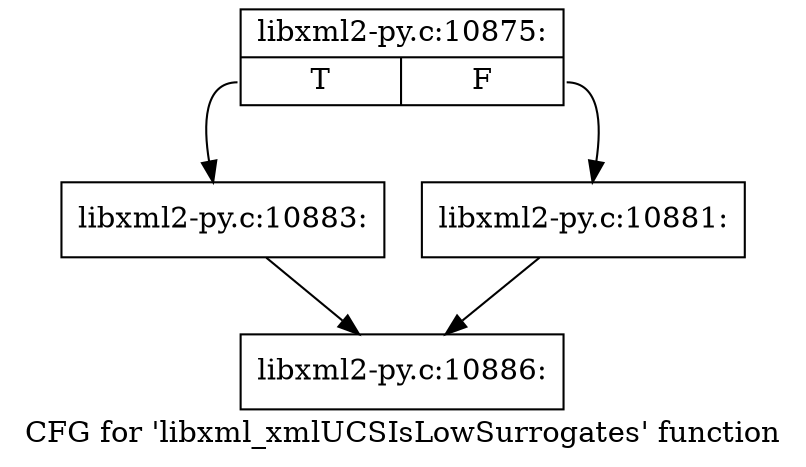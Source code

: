 digraph "CFG for 'libxml_xmlUCSIsLowSurrogates' function" {
	label="CFG for 'libxml_xmlUCSIsLowSurrogates' function";

	Node0x4122550 [shape=record,label="{libxml2-py.c:10875:|{<s0>T|<s1>F}}"];
	Node0x4122550:s0 -> Node0x45e99a0;
	Node0x4122550:s1 -> Node0x45e9950;
	Node0x45e9950 [shape=record,label="{libxml2-py.c:10881:}"];
	Node0x45e9950 -> Node0x4121430;
	Node0x45e99a0 [shape=record,label="{libxml2-py.c:10883:}"];
	Node0x45e99a0 -> Node0x4121430;
	Node0x4121430 [shape=record,label="{libxml2-py.c:10886:}"];
}

